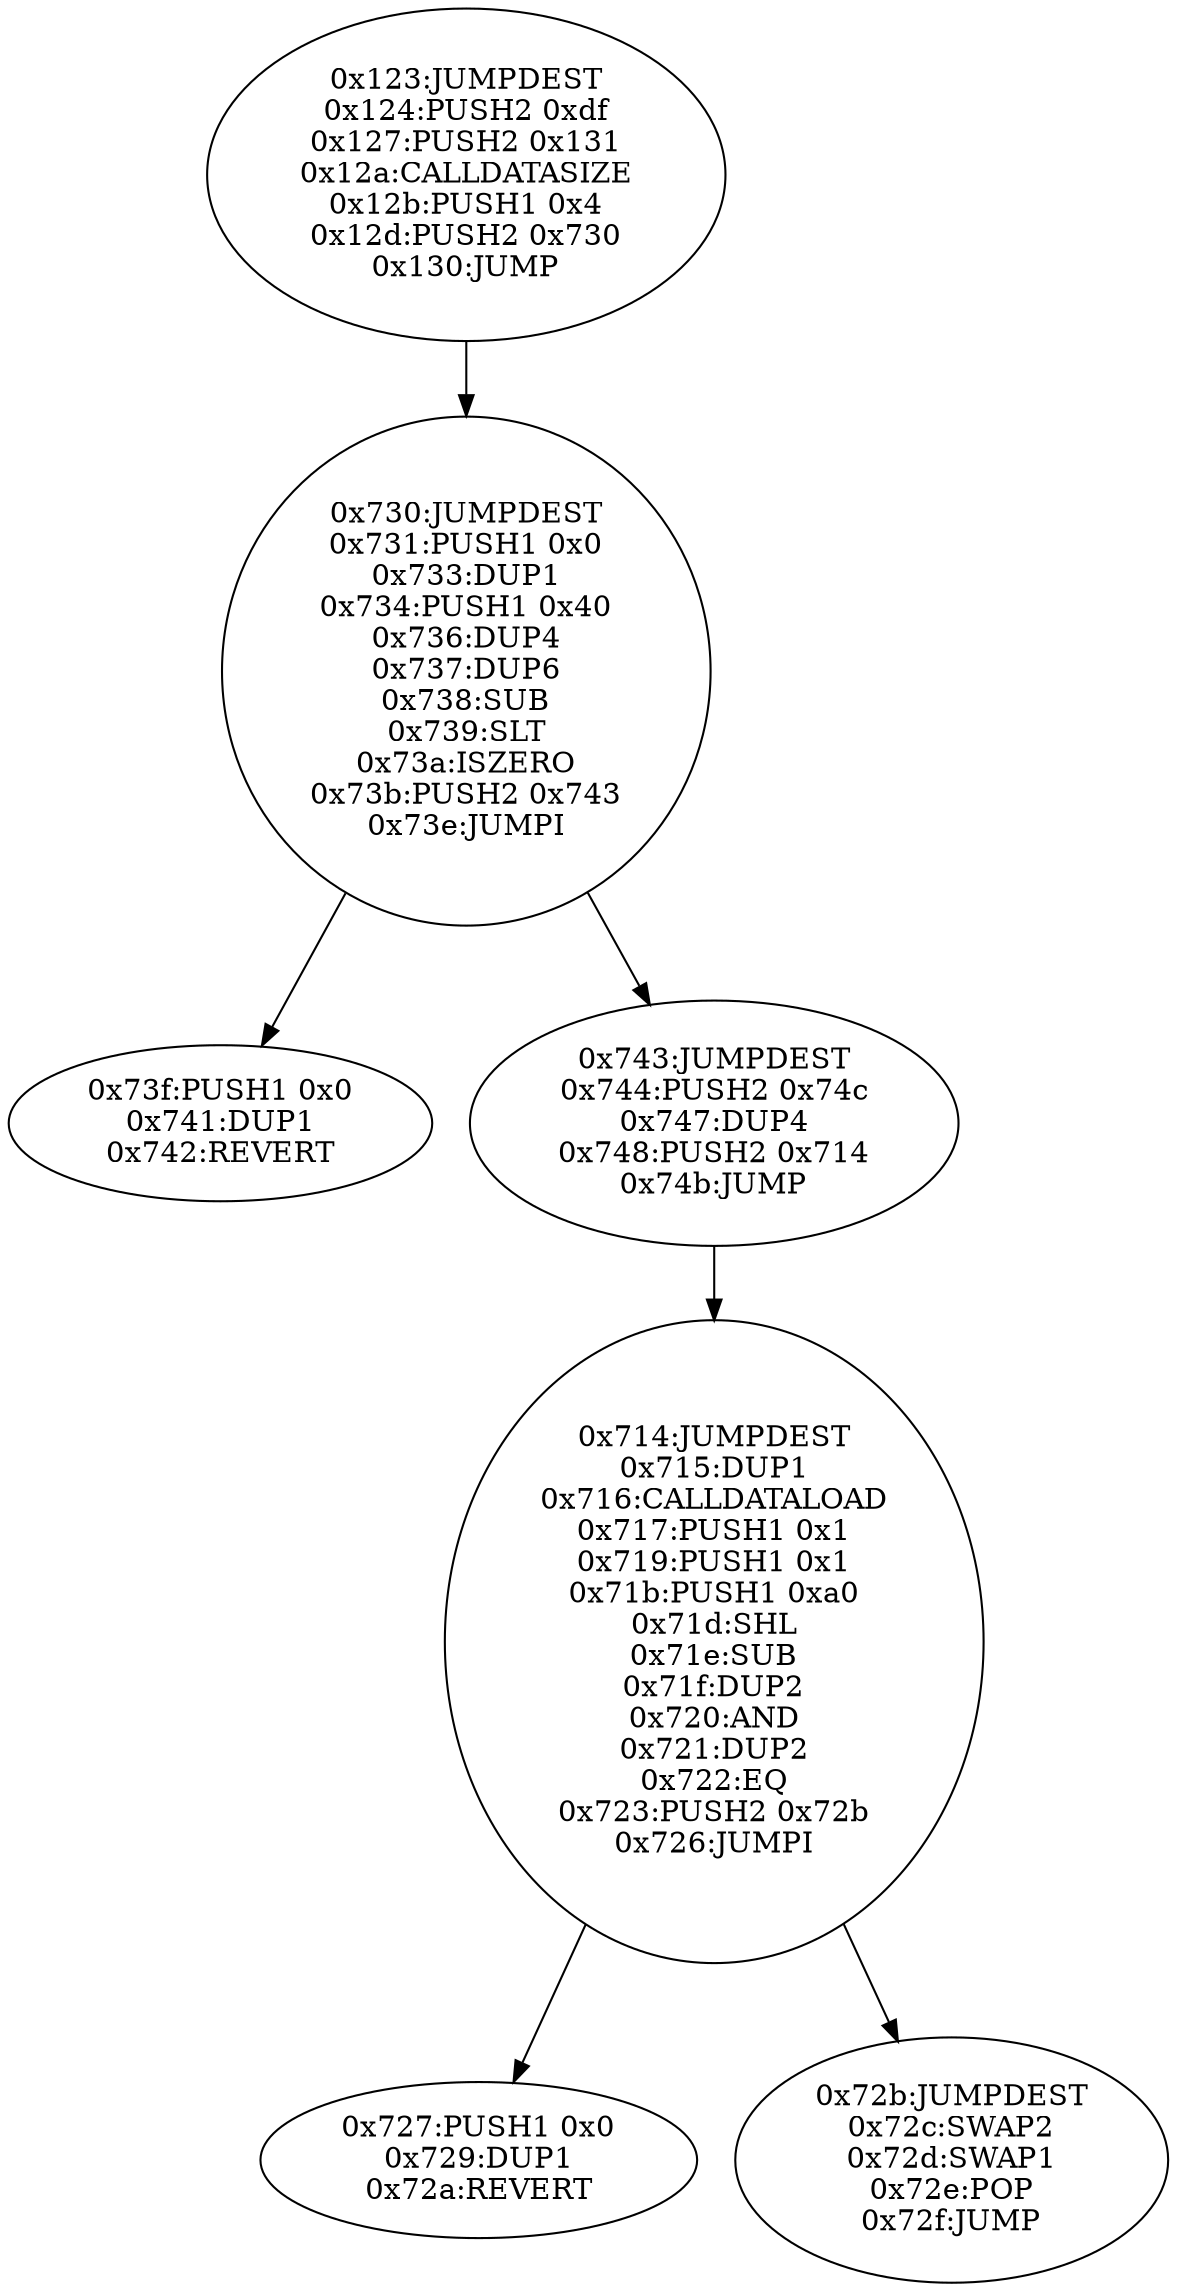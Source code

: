 digraph{
291[label="0x123:JUMPDEST
0x124:PUSH2 0xdf
0x127:PUSH2 0x131
0x12a:CALLDATASIZE
0x12b:PUSH1 0x4
0x12d:PUSH2 0x730
0x130:JUMP"]
291 -> 1840
1840[label="0x730:JUMPDEST
0x731:PUSH1 0x0
0x733:DUP1
0x734:PUSH1 0x40
0x736:DUP4
0x737:DUP6
0x738:SUB
0x739:SLT
0x73a:ISZERO
0x73b:PUSH2 0x743
0x73e:JUMPI"]
1840 -> 1855
1840 -> 1859
1855[label="0x73f:PUSH1 0x0
0x741:DUP1
0x742:REVERT"]
1859[label="0x743:JUMPDEST
0x744:PUSH2 0x74c
0x747:DUP4
0x748:PUSH2 0x714
0x74b:JUMP"]
1859 -> 1812
1812[label="0x714:JUMPDEST
0x715:DUP1
0x716:CALLDATALOAD
0x717:PUSH1 0x1
0x719:PUSH1 0x1
0x71b:PUSH1 0xa0
0x71d:SHL
0x71e:SUB
0x71f:DUP2
0x720:AND
0x721:DUP2
0x722:EQ
0x723:PUSH2 0x72b
0x726:JUMPI"]
1812 -> 1831
1812 -> 1835
1831[label="0x727:PUSH1 0x0
0x729:DUP1
0x72a:REVERT"]
1835[label="0x72b:JUMPDEST
0x72c:SWAP2
0x72d:SWAP1
0x72e:POP
0x72f:JUMP"]

}